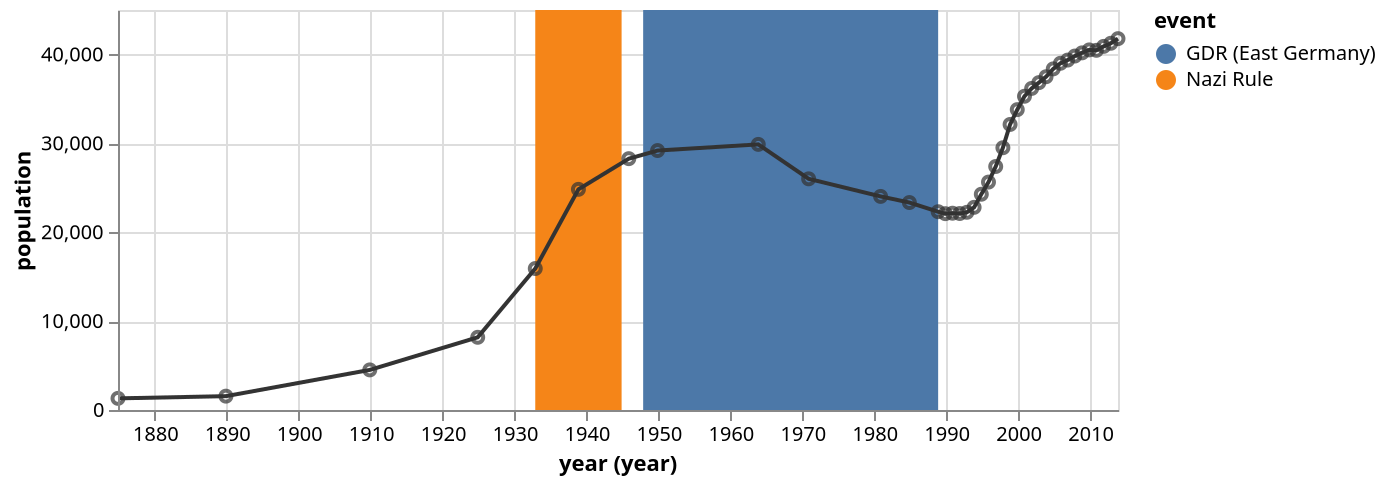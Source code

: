 {
  "$schema": "https://vega.github.io/schema/vega/v4.json",
  "description": "The population of the German city of Falkensee over time",
  "autosize": "pad",
  "padding": 5,
  "width": 500,
  "height": 200,
  "style": "cell",
  "data": [
    {
      "name": "source_0",
      "values": [
        {"start": "1933", "end": "1945", "event": "Nazi Rule"},
        {"start": "1948", "end": "1989", "event": "GDR (East Germany)"}
      ],
      "format": {}
    },
    {
      "name": "source_1",
      "values": [
        {"year": "1875", "population": 1309},
        {"year": "1890", "population": 1558},
        {"year": "1910", "population": 4512},
        {"year": "1925", "population": 8180},
        {"year": "1933", "population": 15915},
        {"year": "1939", "population": 24824},
        {"year": "1946", "population": 28275},
        {"year": "1950", "population": 29189},
        {"year": "1964", "population": 29881},
        {"year": "1971", "population": 26007},
        {"year": "1981", "population": 24029},
        {"year": "1985", "population": 23340},
        {"year": "1989", "population": 22307},
        {"year": "1990", "population": 22087},
        {"year": "1991", "population": 22139},
        {"year": "1992", "population": 22105},
        {"year": "1993", "population": 22242},
        {"year": "1994", "population": 22801},
        {"year": "1995", "population": 24273},
        {"year": "1996", "population": 25640},
        {"year": "1997", "population": 27393},
        {"year": "1998", "population": 29505},
        {"year": "1999", "population": 32124},
        {"year": "2000", "population": 33791},
        {"year": "2001", "population": 35297},
        {"year": "2002", "population": 36179},
        {"year": "2003", "population": 36829},
        {"year": "2004", "population": 37493},
        {"year": "2005", "population": 38376},
        {"year": "2006", "population": 39008},
        {"year": "2007", "population": 39366},
        {"year": "2008", "population": 39821},
        {"year": "2009", "population": 40179},
        {"year": "2010", "population": 40511},
        {"year": "2011", "population": 40465},
        {"year": "2012", "population": 40905},
        {"year": "2013", "population": 41258},
        {"year": "2014", "population": 41777}
      ],
      "format": {}
    },
    {
      "name": "data_0",
      "source": "source_0",
      "transform": [
        {
          "type": "formula",
          "expr": "timeParse(datum[\"start\"],'%Y')",
          "as": "start"
        },
        {
          "type": "formula",
          "expr": "timeParse(datum[\"end\"],'%Y')",
          "as": "end"
        },
        {
          "type": "formula",
          "as": "year_start",
          "expr": "datetime(year(datum[\"start\"]), 0, 1, 0, 0, 0, 0)"
        },
        {
          "type": "formula",
          "as": "year_end",
          "expr": "datetime(year(datum[\"end\"]), 0, 1, 0, 0, 0, 0)"
        },
        {
          "type": "filter",
          "expr": "datum[\"year_start\"] !== null && !isNaN(datum[\"year_start\"])"
        }
      ]
    },
    {
      "name": "data_1",
      "source": "source_1",
      "transform": [
        {
          "type": "formula",
          "expr": "timeParse(datum[\"year\"],'%Y')",
          "as": "year"
        }
      ]
    },
    {
      "name": "data_2",
      "source": "data_1",
      "transform": [
        {
          "type": "formula",
          "expr": "toNumber(datum[\"population\"])",
          "as": "population"
        },
        {
          "type": "formula",
          "as": "year_year",
          "expr": "datetime(year(datum[\"year\"]), 0, 1, 0, 0, 0, 0)"
        }
      ]
    },
    {
      "name": "data_3",
      "source": "data_1",
      "transform": [
        {
          "type": "formula",
          "expr": "toNumber(datum[\"population\"])",
          "as": "population"
        },
        {
          "type": "formula",
          "as": "year_year",
          "expr": "datetime(year(datum[\"year\"]), 0, 1, 0, 0, 0, 0)"
        },
        {
          "type": "filter",
          "expr": "datum[\"year_year\"] !== null && !isNaN(datum[\"year_year\"]) && datum[\"population\"] !== null && !isNaN(datum[\"population\"])"
        }
      ]
    }
  ],
  "marks": [
    {
      "name": "layer_0_marks",
      "type": "rect",
      "style": ["rect"],
      "from": {"data": "data_0"},
      "encode": {
        "update": {
          "fill": {"scale": "color", "field": "event"},
          "x": {"scale": "x", "field": "year_start"},
          "x2": {"scale": "x", "field": "year_end"},
          "y": {"value": 0},
          "y2": {"field": {"group": "height"}}
        }
      }
    },
    {
      "name": "layer_1_marks",
      "type": "line",
      "style": ["line"],
      "sort": {"field": "datum[\"year_year\"]", "order": "descending"},
      "from": {"data": "data_2"},
      "encode": {
        "update": {
          "stroke": {"value": "#333"},
          "x": {"scale": "x", "field": "year_year"},
          "y": {"scale": "y", "field": "population"},
          "defined": {
            "signal": "datum[\"year_year\"] !== null && !isNaN(datum[\"year_year\"]) && datum[\"population\"] !== null && !isNaN(datum[\"population\"])"
          }
        }
      }
    },
    {
      "name": "layer_2_marks",
      "type": "symbol",
      "style": ["point"],
      "from": {"data": "data_3"},
      "encode": {
        "update": {
          "opacity": {"value": 0.7},
          "fill": {"value": "transparent"},
          "stroke": {"value": "#333"},
          "x": {"scale": "x", "field": "year_year"},
          "y": {"scale": "y", "field": "population"}
        }
      }
    }
  ],
  "scales": [
    {
      "name": "x",
      "type": "time",
      "domain": {
        "fields": [
          {"data": "data_0", "field": "year_start"},
          {"data": "data_0", "field": "year_end"},
          {"data": "data_2", "field": "year_year"},
          {"data": "data_3", "field": "year_year"}
        ]
      },
      "range": [0, {"signal": "width"}]
    },
    {
      "name": "color",
      "type": "ordinal",
      "domain": {"data": "data_0", "field": "event", "sort": true},
      "range": "category"
    },
    {
      "name": "y",
      "type": "linear",
      "domain": {
        "fields": [
          {"data": "data_2", "field": "population"},
          {"data": "data_3", "field": "population"}
        ]
      },
      "range": [{"signal": "height"}, 0],
      "nice": true,
      "zero": true
    }
  ],
  "axes": [
    {
      "scale": "x",
      "orient": "bottom",
      "grid": false,
      "title": "year (year)",
      "labelFlush": true,
      "labelOverlap": true,
      "tickCount": {"signal": "ceil(width/40)"},
      "encode": {
        "labels": {
          "update": {"text": {"signal": "timeFormat(datum.value, '%Y')"}}
        }
      },
      "zindex": 1
    },
    {
      "scale": "x",
      "orient": "bottom",
      "grid": true,
      "gridScale": "y",
      "tickCount": {"signal": "ceil(width/40)"},
      "domain": false,
      "labels": false,
      "maxExtent": 0,
      "minExtent": 0,
      "ticks": false,
      "zindex": 0
    },
    {
      "scale": "y",
      "orient": "left",
      "grid": false,
      "title": "population",
      "labelOverlap": true,
      "tickCount": {"signal": "ceil(height/40)"},
      "zindex": 1
    },
    {
      "scale": "y",
      "orient": "left",
      "grid": true,
      "gridScale": "x",
      "tickCount": {"signal": "ceil(height/40)"},
      "domain": false,
      "labels": false,
      "maxExtent": 0,
      "minExtent": 0,
      "ticks": false,
      "zindex": 0
    }
  ],
  "legends": [{"fill": "color", "title": "event"}],
  "config": {"axisY": {"minExtent": 30}}
}
